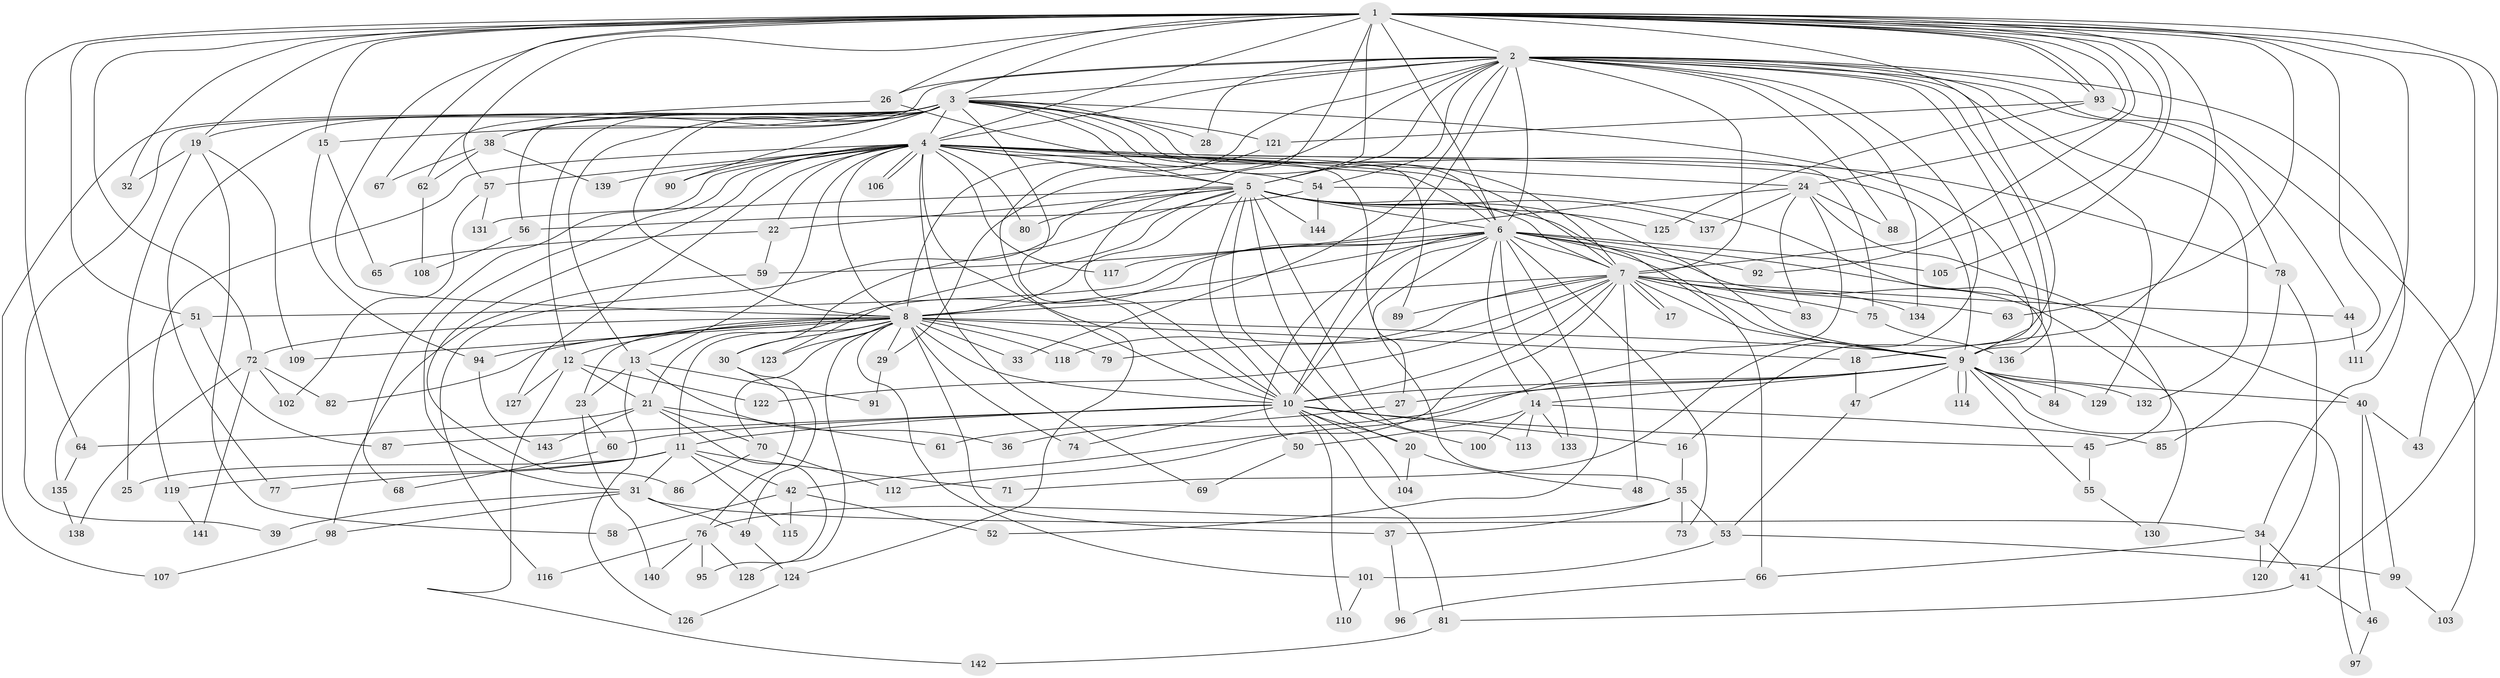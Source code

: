 // Generated by graph-tools (version 1.1) at 2025/25/03/09/25 03:25:44]
// undirected, 144 vertices, 313 edges
graph export_dot {
graph [start="1"]
  node [color=gray90,style=filled];
  1;
  2;
  3;
  4;
  5;
  6;
  7;
  8;
  9;
  10;
  11;
  12;
  13;
  14;
  15;
  16;
  17;
  18;
  19;
  20;
  21;
  22;
  23;
  24;
  25;
  26;
  27;
  28;
  29;
  30;
  31;
  32;
  33;
  34;
  35;
  36;
  37;
  38;
  39;
  40;
  41;
  42;
  43;
  44;
  45;
  46;
  47;
  48;
  49;
  50;
  51;
  52;
  53;
  54;
  55;
  56;
  57;
  58;
  59;
  60;
  61;
  62;
  63;
  64;
  65;
  66;
  67;
  68;
  69;
  70;
  71;
  72;
  73;
  74;
  75;
  76;
  77;
  78;
  79;
  80;
  81;
  82;
  83;
  84;
  85;
  86;
  87;
  88;
  89;
  90;
  91;
  92;
  93;
  94;
  95;
  96;
  97;
  98;
  99;
  100;
  101;
  102;
  103;
  104;
  105;
  106;
  107;
  108;
  109;
  110;
  111;
  112;
  113;
  114;
  115;
  116;
  117;
  118;
  119;
  120;
  121;
  122;
  123;
  124;
  125;
  126;
  127;
  128;
  129;
  130;
  131;
  132;
  133;
  134;
  135;
  136;
  137;
  138;
  139;
  140;
  141;
  142;
  143;
  144;
  1 -- 2;
  1 -- 3;
  1 -- 4;
  1 -- 5;
  1 -- 6;
  1 -- 7;
  1 -- 8;
  1 -- 9;
  1 -- 10;
  1 -- 15;
  1 -- 16;
  1 -- 18;
  1 -- 19;
  1 -- 24;
  1 -- 26;
  1 -- 32;
  1 -- 41;
  1 -- 43;
  1 -- 51;
  1 -- 57;
  1 -- 63;
  1 -- 64;
  1 -- 67;
  1 -- 72;
  1 -- 92;
  1 -- 93;
  1 -- 93;
  1 -- 105;
  1 -- 111;
  2 -- 3;
  2 -- 4;
  2 -- 5;
  2 -- 6;
  2 -- 7;
  2 -- 8;
  2 -- 9;
  2 -- 10;
  2 -- 26;
  2 -- 28;
  2 -- 29;
  2 -- 33;
  2 -- 34;
  2 -- 38;
  2 -- 44;
  2 -- 54;
  2 -- 71;
  2 -- 78;
  2 -- 88;
  2 -- 129;
  2 -- 132;
  2 -- 134;
  2 -- 136;
  3 -- 4;
  3 -- 5;
  3 -- 6;
  3 -- 7;
  3 -- 8;
  3 -- 9;
  3 -- 10;
  3 -- 12;
  3 -- 13;
  3 -- 15;
  3 -- 19;
  3 -- 28;
  3 -- 38;
  3 -- 39;
  3 -- 56;
  3 -- 75;
  3 -- 77;
  3 -- 90;
  3 -- 107;
  3 -- 121;
  4 -- 5;
  4 -- 6;
  4 -- 7;
  4 -- 8;
  4 -- 9;
  4 -- 10;
  4 -- 13;
  4 -- 22;
  4 -- 24;
  4 -- 31;
  4 -- 35;
  4 -- 54;
  4 -- 57;
  4 -- 68;
  4 -- 69;
  4 -- 78;
  4 -- 80;
  4 -- 86;
  4 -- 90;
  4 -- 106;
  4 -- 106;
  4 -- 117;
  4 -- 119;
  4 -- 127;
  4 -- 139;
  5 -- 6;
  5 -- 7;
  5 -- 8;
  5 -- 9;
  5 -- 10;
  5 -- 20;
  5 -- 22;
  5 -- 30;
  5 -- 66;
  5 -- 80;
  5 -- 100;
  5 -- 113;
  5 -- 116;
  5 -- 123;
  5 -- 125;
  5 -- 131;
  5 -- 137;
  5 -- 144;
  6 -- 7;
  6 -- 8;
  6 -- 9;
  6 -- 10;
  6 -- 14;
  6 -- 21;
  6 -- 27;
  6 -- 40;
  6 -- 50;
  6 -- 51;
  6 -- 52;
  6 -- 73;
  6 -- 92;
  6 -- 105;
  6 -- 117;
  6 -- 130;
  6 -- 133;
  7 -- 8;
  7 -- 9;
  7 -- 10;
  7 -- 17;
  7 -- 17;
  7 -- 42;
  7 -- 44;
  7 -- 48;
  7 -- 63;
  7 -- 75;
  7 -- 79;
  7 -- 83;
  7 -- 89;
  7 -- 118;
  7 -- 122;
  7 -- 134;
  8 -- 9;
  8 -- 10;
  8 -- 11;
  8 -- 12;
  8 -- 18;
  8 -- 23;
  8 -- 29;
  8 -- 30;
  8 -- 33;
  8 -- 37;
  8 -- 70;
  8 -- 72;
  8 -- 74;
  8 -- 79;
  8 -- 82;
  8 -- 94;
  8 -- 101;
  8 -- 109;
  8 -- 118;
  8 -- 123;
  8 -- 128;
  9 -- 10;
  9 -- 14;
  9 -- 27;
  9 -- 40;
  9 -- 47;
  9 -- 55;
  9 -- 61;
  9 -- 84;
  9 -- 97;
  9 -- 114;
  9 -- 114;
  9 -- 129;
  9 -- 132;
  10 -- 11;
  10 -- 16;
  10 -- 20;
  10 -- 45;
  10 -- 60;
  10 -- 74;
  10 -- 81;
  10 -- 87;
  10 -- 104;
  10 -- 110;
  11 -- 25;
  11 -- 31;
  11 -- 42;
  11 -- 71;
  11 -- 77;
  11 -- 115;
  11 -- 119;
  12 -- 21;
  12 -- 122;
  12 -- 127;
  12 -- 142;
  13 -- 23;
  13 -- 36;
  13 -- 91;
  13 -- 126;
  14 -- 50;
  14 -- 85;
  14 -- 100;
  14 -- 113;
  14 -- 133;
  15 -- 65;
  15 -- 94;
  16 -- 35;
  18 -- 47;
  19 -- 25;
  19 -- 32;
  19 -- 58;
  19 -- 109;
  20 -- 48;
  20 -- 104;
  21 -- 61;
  21 -- 64;
  21 -- 70;
  21 -- 95;
  21 -- 143;
  22 -- 59;
  22 -- 65;
  23 -- 60;
  23 -- 140;
  24 -- 45;
  24 -- 59;
  24 -- 83;
  24 -- 88;
  24 -- 112;
  24 -- 137;
  26 -- 62;
  26 -- 89;
  27 -- 36;
  29 -- 91;
  30 -- 49;
  30 -- 76;
  31 -- 34;
  31 -- 39;
  31 -- 49;
  31 -- 98;
  34 -- 41;
  34 -- 66;
  34 -- 120;
  35 -- 37;
  35 -- 53;
  35 -- 73;
  35 -- 76;
  37 -- 96;
  38 -- 62;
  38 -- 67;
  38 -- 139;
  40 -- 43;
  40 -- 46;
  40 -- 99;
  41 -- 46;
  41 -- 81;
  42 -- 52;
  42 -- 58;
  42 -- 115;
  44 -- 111;
  45 -- 55;
  46 -- 97;
  47 -- 53;
  49 -- 124;
  50 -- 69;
  51 -- 87;
  51 -- 135;
  53 -- 99;
  53 -- 101;
  54 -- 56;
  54 -- 84;
  54 -- 144;
  55 -- 130;
  56 -- 108;
  57 -- 102;
  57 -- 131;
  59 -- 98;
  60 -- 68;
  62 -- 108;
  64 -- 135;
  66 -- 96;
  70 -- 86;
  70 -- 112;
  72 -- 82;
  72 -- 102;
  72 -- 138;
  72 -- 141;
  75 -- 136;
  76 -- 95;
  76 -- 116;
  76 -- 128;
  76 -- 140;
  78 -- 85;
  78 -- 120;
  81 -- 142;
  93 -- 103;
  93 -- 121;
  93 -- 125;
  94 -- 143;
  98 -- 107;
  99 -- 103;
  101 -- 110;
  119 -- 141;
  121 -- 124;
  124 -- 126;
  135 -- 138;
}
